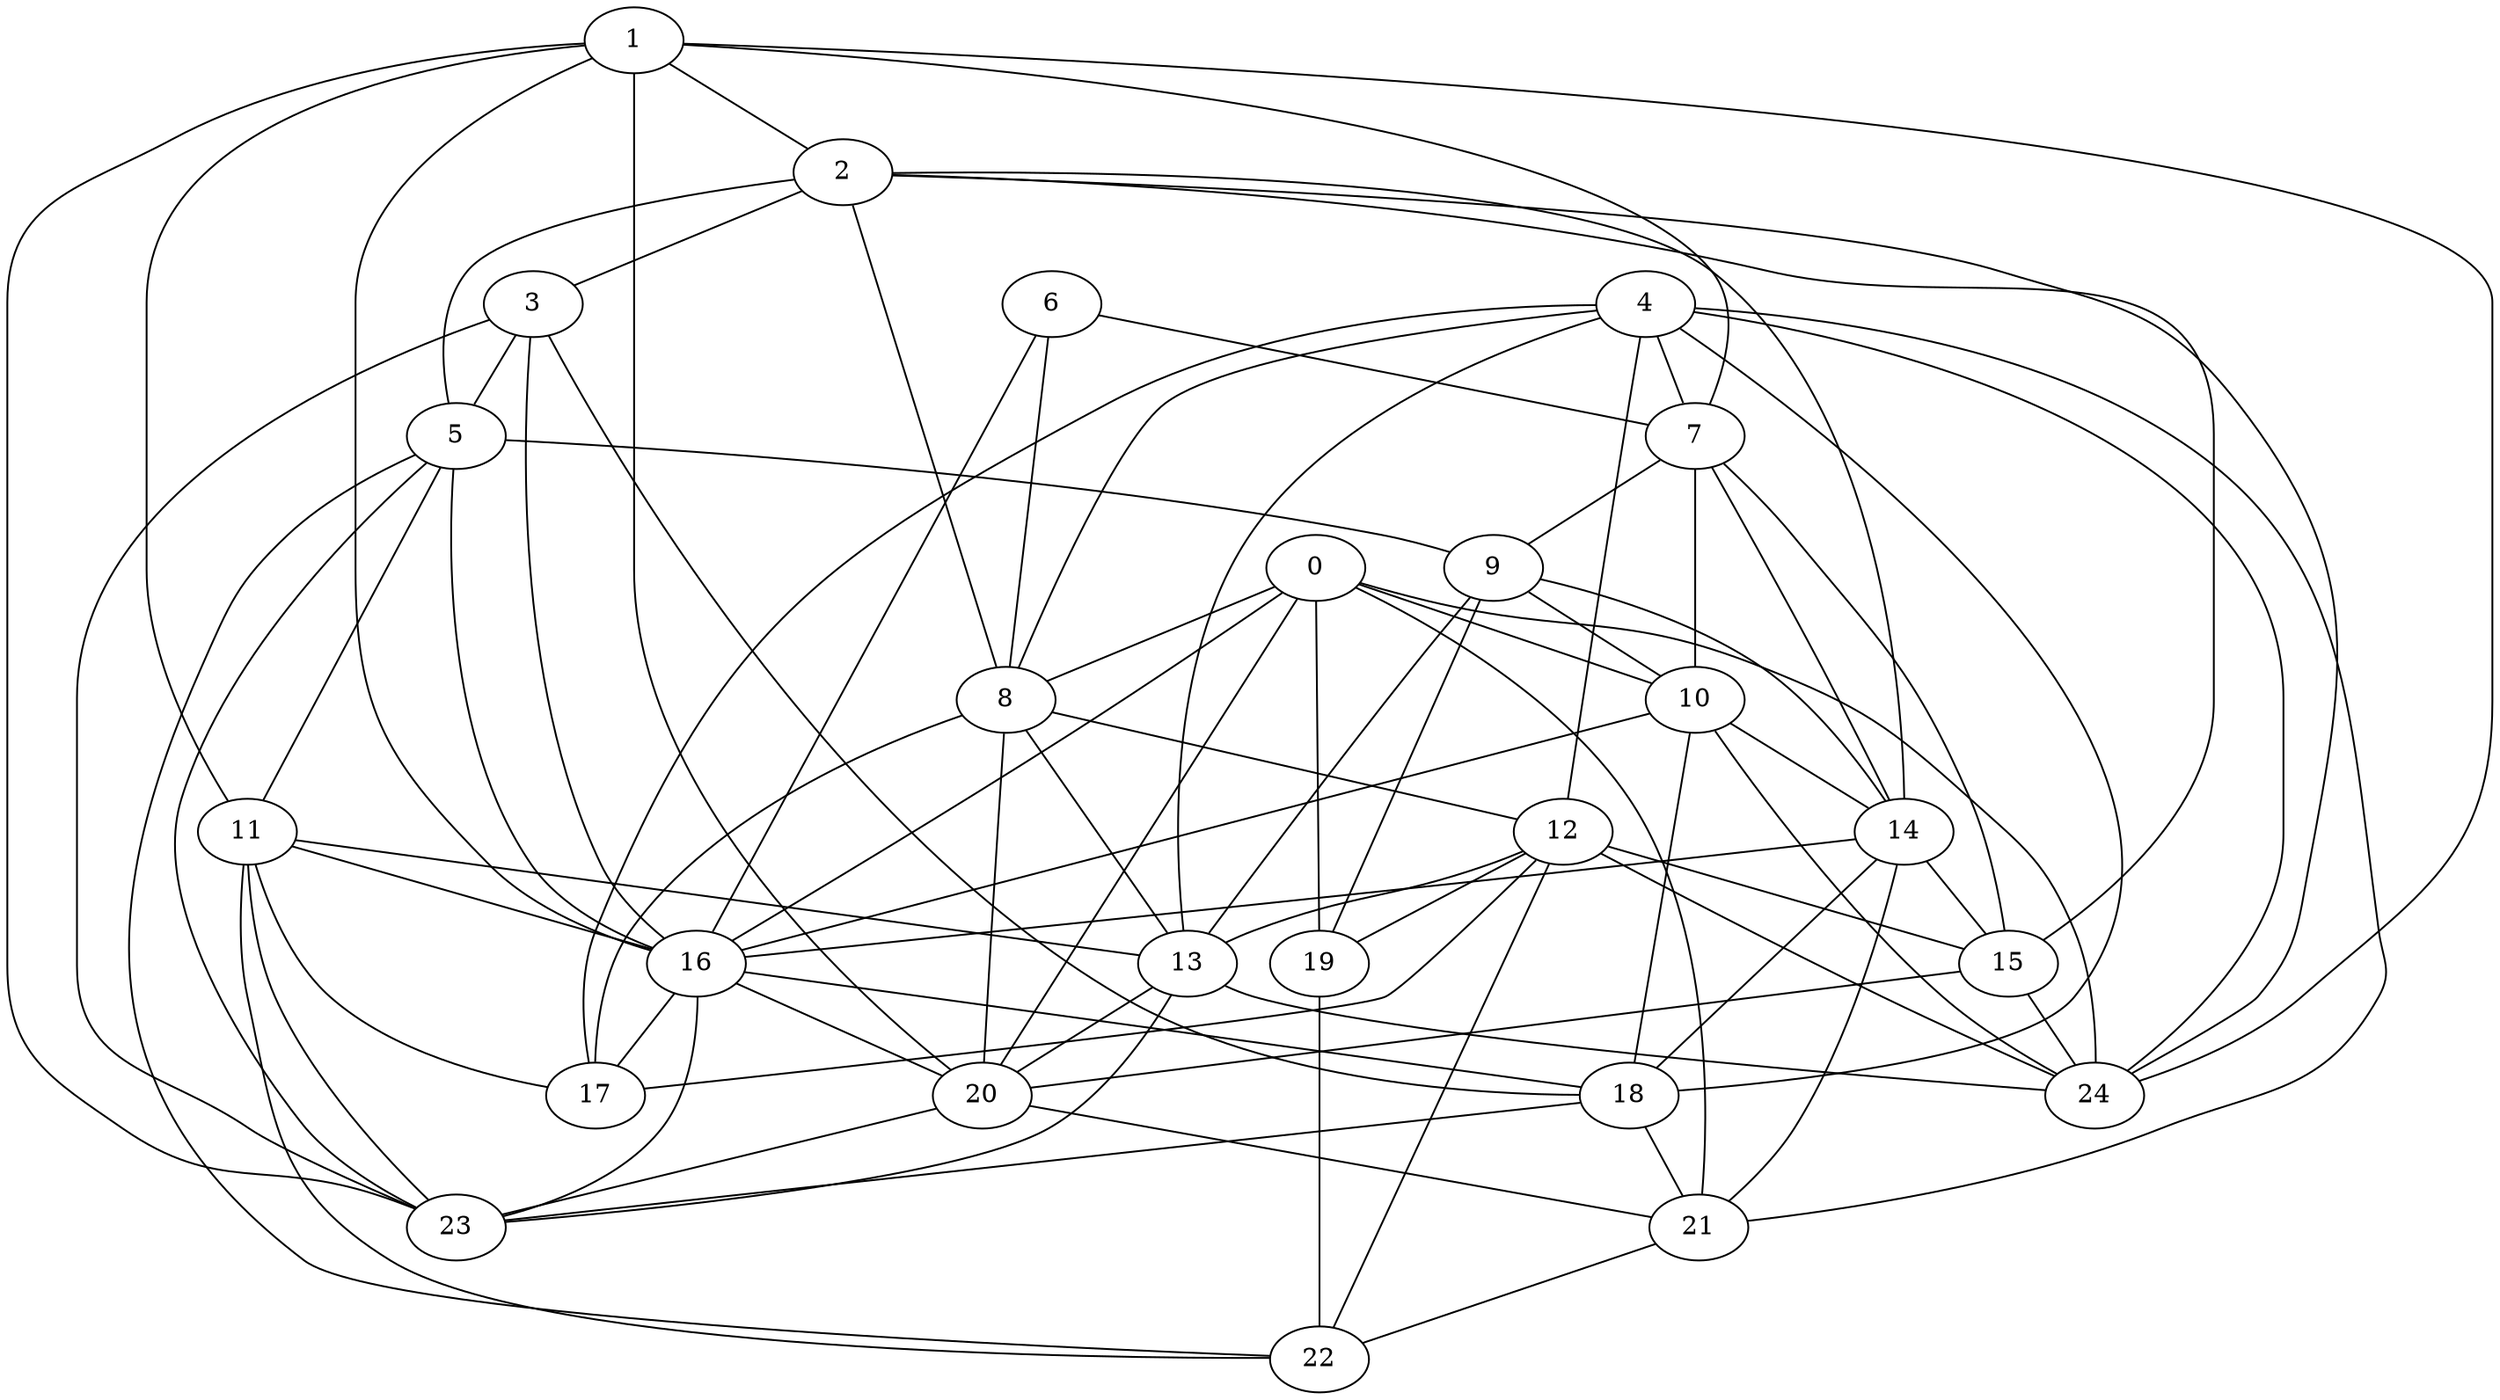 strict graph "gnp_random_graph(25,0.25)" {
0;
1;
2;
3;
4;
5;
6;
7;
8;
9;
10;
11;
12;
13;
14;
15;
16;
17;
18;
19;
20;
21;
22;
23;
24;
0 -- 8  [is_available=True, prob="0.00636378477087"];
0 -- 10  [is_available=True, prob="1.0"];
0 -- 16  [is_available=True, prob="0.303016615775"];
0 -- 19  [is_available=True, prob="0.121744284942"];
0 -- 20  [is_available=True, prob="0.0279857777197"];
0 -- 21  [is_available=True, prob="1.0"];
0 -- 24  [is_available=True, prob="1.0"];
1 -- 2  [is_available=True, prob="0.867209740232"];
1 -- 7  [is_available=True, prob="0.915340814609"];
1 -- 11  [is_available=True, prob="1.0"];
1 -- 16  [is_available=True, prob="1.0"];
1 -- 20  [is_available=True, prob="0.122501427553"];
1 -- 23  [is_available=True, prob="0.191667774787"];
1 -- 24  [is_available=True, prob="0.102394442405"];
2 -- 3  [is_available=True, prob="0.977943035585"];
2 -- 5  [is_available=True, prob="0.346926799587"];
2 -- 8  [is_available=True, prob="0.0887484828715"];
2 -- 14  [is_available=True, prob="0.83156525409"];
2 -- 15  [is_available=True, prob="1.0"];
2 -- 24  [is_available=True, prob="0.957333297866"];
3 -- 16  [is_available=True, prob="1.0"];
3 -- 18  [is_available=True, prob="0.436111249112"];
3 -- 5  [is_available=True, prob="0.237798885702"];
3 -- 23  [is_available=True, prob="0.648701412052"];
4 -- 7  [is_available=True, prob="0.303595768266"];
4 -- 8  [is_available=True, prob="0.924892373298"];
4 -- 12  [is_available=True, prob="0.00855976352821"];
4 -- 13  [is_available=True, prob="1.0"];
4 -- 17  [is_available=True, prob="0.858546616514"];
4 -- 18  [is_available=True, prob="0.821540599938"];
4 -- 21  [is_available=True, prob="1.0"];
4 -- 24  [is_available=True, prob="0.608714076153"];
5 -- 9  [is_available=True, prob="0.654561746491"];
5 -- 11  [is_available=True, prob="0.459792367699"];
5 -- 16  [is_available=True, prob="1.0"];
5 -- 22  [is_available=True, prob="0.948999100721"];
5 -- 23  [is_available=True, prob="0.726468888851"];
6 -- 8  [is_available=True, prob="1.0"];
6 -- 16  [is_available=True, prob="0.0382181803229"];
6 -- 7  [is_available=True, prob="0.0541115904488"];
7 -- 9  [is_available=True, prob="1.0"];
7 -- 10  [is_available=True, prob="0.047672319355"];
7 -- 14  [is_available=True, prob="1.0"];
7 -- 15  [is_available=True, prob="0.352932880042"];
8 -- 12  [is_available=True, prob="1.0"];
8 -- 13  [is_available=True, prob="0.555242930545"];
8 -- 17  [is_available=True, prob="0.120932348566"];
8 -- 20  [is_available=True, prob="1.0"];
9 -- 10  [is_available=True, prob="0.327111864439"];
9 -- 13  [is_available=True, prob="1.0"];
9 -- 14  [is_available=True, prob="0.970394822143"];
9 -- 19  [is_available=True, prob="0.942304446213"];
10 -- 14  [is_available=True, prob="0.758026569983"];
10 -- 16  [is_available=True, prob="1.0"];
10 -- 18  [is_available=True, prob="0.0123959597065"];
10 -- 24  [is_available=True, prob="0.847754763116"];
11 -- 13  [is_available=True, prob="1.0"];
11 -- 16  [is_available=True, prob="0.876583706748"];
11 -- 17  [is_available=True, prob="0.494004013068"];
11 -- 22  [is_available=True, prob="0.151637393575"];
11 -- 23  [is_available=True, prob="1.0"];
12 -- 13  [is_available=True, prob="0.796471534707"];
12 -- 15  [is_available=True, prob="0.678233005493"];
12 -- 17  [is_available=True, prob="0.562456755385"];
12 -- 19  [is_available=True, prob="1.0"];
12 -- 22  [is_available=True, prob="0.0620115389596"];
12 -- 24  [is_available=True, prob="0.446586888929"];
13 -- 20  [is_available=True, prob="0.904948352758"];
13 -- 23  [is_available=True, prob="1.0"];
13 -- 24  [is_available=True, prob="0.691594645588"];
14 -- 15  [is_available=True, prob="1.0"];
14 -- 16  [is_available=True, prob="0.649683516634"];
14 -- 18  [is_available=True, prob="0.363063803192"];
14 -- 21  [is_available=True, prob="0.545695703787"];
15 -- 20  [is_available=True, prob="0.502270239243"];
15 -- 24  [is_available=True, prob="0.594954772892"];
16 -- 17  [is_available=True, prob="0.0885249035882"];
16 -- 18  [is_available=True, prob="1.0"];
16 -- 20  [is_available=True, prob="0.0976546135085"];
16 -- 23  [is_available=True, prob="0.577832893574"];
18 -- 21  [is_available=True, prob="0.977104434897"];
18 -- 23  [is_available=True, prob="0.0533208571779"];
19 -- 22  [is_available=True, prob="1.0"];
20 -- 21  [is_available=True, prob="0.534116805775"];
20 -- 23  [is_available=True, prob="1.0"];
21 -- 22  [is_available=True, prob="1.0"];
}
